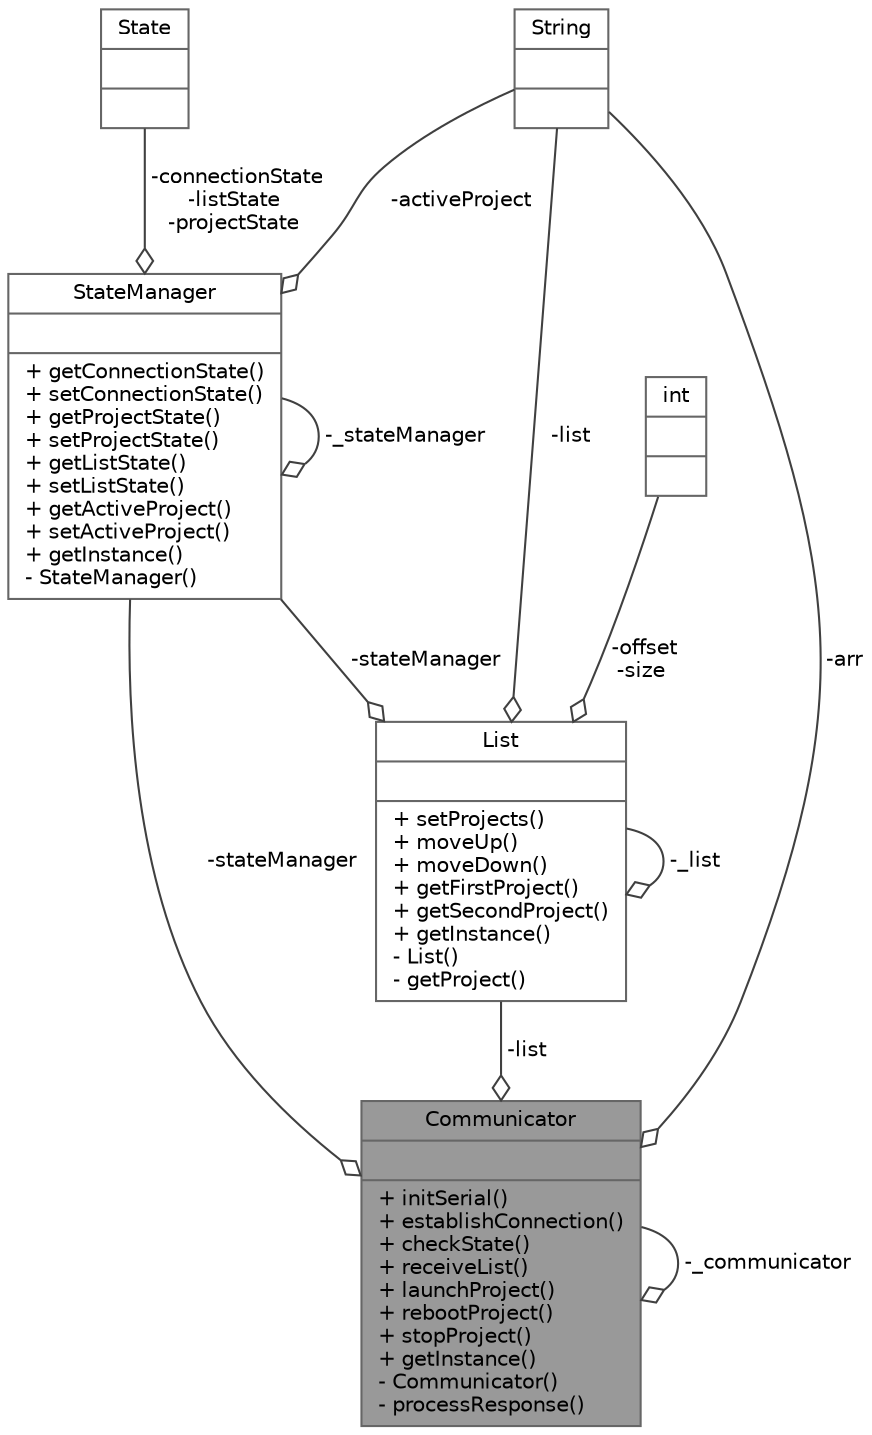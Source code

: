 digraph "Communicator"
{
 // LATEX_PDF_SIZE
  bgcolor="transparent";
  edge [fontname=Helvetica,fontsize=10,labelfontname=Helvetica,labelfontsize=10];
  node [fontname=Helvetica,fontsize=10,shape=box,height=0.2,width=0.4];
  Node1 [shape=record,label="{Communicator\n||+ initSerial()\l+ establishConnection()\l+ checkState()\l+ receiveList()\l+ launchProject()\l+ rebootProject()\l+ stopProject()\l+ getInstance()\l- Communicator()\l- processResponse()\l}",height=0.2,width=0.4,color="gray40", fillcolor="grey60", style="filled", fontcolor="black",tooltip=" "];
  Node1 -> Node1 [color="grey25",style="solid",label=" -_communicator" ,arrowhead="odiamond"];
  Node2 -> Node1 [color="grey25",style="solid",label=" -stateManager" ,arrowhead="odiamond"];
  Node2 [shape=record,label="{StateManager\n||+ getConnectionState()\l+ setConnectionState()\l+ getProjectState()\l+ setProjectState()\l+ getListState()\l+ setListState()\l+ getActiveProject()\l+ setActiveProject()\l+ getInstance()\l- StateManager()\l}",height=0.2,width=0.4,color="gray40", fillcolor="white", style="filled",URL="$classStateManager.html",tooltip=" "];
  Node2 -> Node2 [color="grey25",style="solid",label=" -_stateManager" ,arrowhead="odiamond"];
  Node3 -> Node2 [color="grey25",style="solid",label=" -connectionState\n-listState\n-projectState" ,arrowhead="odiamond"];
  Node3 [shape=record,label="{State\n||}",height=0.2,width=0.4,color="gray40", fillcolor="white", style="filled",tooltip=" "];
  Node4 -> Node2 [color="grey25",style="solid",label=" -activeProject" ,arrowhead="odiamond"];
  Node4 [shape=record,label="{String\n||}",height=0.2,width=0.4,color="gray40", fillcolor="white", style="filled",tooltip=" "];
  Node5 -> Node1 [color="grey25",style="solid",label=" -list" ,arrowhead="odiamond"];
  Node5 [shape=record,label="{List\n||+ setProjects()\l+ moveUp()\l+ moveDown()\l+ getFirstProject()\l+ getSecondProject()\l+ getInstance()\l- List()\l- getProject()\l}",height=0.2,width=0.4,color="gray40", fillcolor="white", style="filled",URL="$classList.html",tooltip=" "];
  Node5 -> Node5 [color="grey25",style="solid",label=" -_list" ,arrowhead="odiamond"];
  Node2 -> Node5 [color="grey25",style="solid",label=" -stateManager" ,arrowhead="odiamond"];
  Node6 -> Node5 [color="grey25",style="solid",label=" -offset\n-size" ,arrowhead="odiamond"];
  Node6 [shape=record,label="{int\n||}",height=0.2,width=0.4,color="gray40", fillcolor="white", style="filled",tooltip=" "];
  Node4 -> Node5 [color="grey25",style="solid",label=" -list" ,arrowhead="odiamond"];
  Node4 -> Node1 [color="grey25",style="solid",label=" -arr" ,arrowhead="odiamond"];
}
